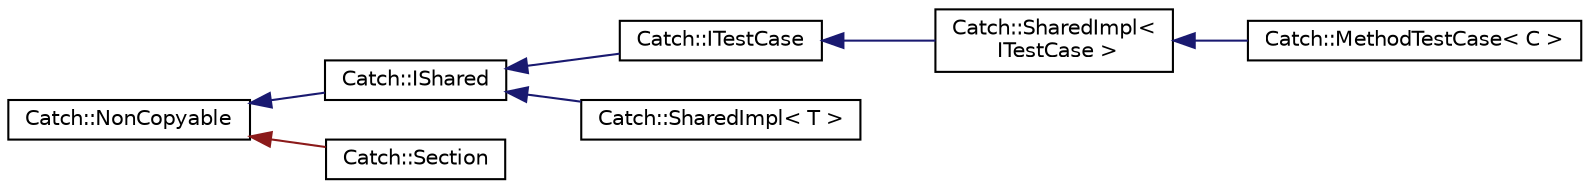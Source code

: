 digraph "Graphical Class Hierarchy"
{
 // LATEX_PDF_SIZE
  edge [fontname="Helvetica",fontsize="10",labelfontname="Helvetica",labelfontsize="10"];
  node [fontname="Helvetica",fontsize="10",shape=record];
  rankdir="LR";
  Node0 [label="Catch::NonCopyable",height=0.2,width=0.4,color="black", fillcolor="white", style="filled",URL="$dc/d1c/classCatch_1_1NonCopyable.html",tooltip=" "];
  Node0 -> Node1 [dir="back",color="midnightblue",fontsize="10",style="solid",fontname="Helvetica"];
  Node1 [label="Catch::IShared",height=0.2,width=0.4,color="black", fillcolor="white", style="filled",URL="$d1/dc1/structCatch_1_1IShared.html",tooltip=" "];
  Node1 -> Node2 [dir="back",color="midnightblue",fontsize="10",style="solid",fontname="Helvetica"];
  Node2 [label="Catch::ITestCase",height=0.2,width=0.4,color="black", fillcolor="white", style="filled",URL="$de/d8c/structCatch_1_1ITestCase.html",tooltip=" "];
  Node2 -> Node3 [dir="back",color="midnightblue",fontsize="10",style="solid",fontname="Helvetica"];
  Node3 [label="Catch::SharedImpl\<\l ITestCase \>",height=0.2,width=0.4,color="black", fillcolor="white", style="filled",URL="$d7/d91/structCatch_1_1SharedImpl.html",tooltip=" "];
  Node3 -> Node4 [dir="back",color="midnightblue",fontsize="10",style="solid",fontname="Helvetica"];
  Node4 [label="Catch::MethodTestCase\< C \>",height=0.2,width=0.4,color="black", fillcolor="white", style="filled",URL="$dc/d89/classCatch_1_1MethodTestCase.html",tooltip=" "];
  Node1 -> Node5 [dir="back",color="midnightblue",fontsize="10",style="solid",fontname="Helvetica"];
  Node5 [label="Catch::SharedImpl\< T \>",height=0.2,width=0.4,color="black", fillcolor="white", style="filled",URL="$d7/d91/structCatch_1_1SharedImpl.html",tooltip=" "];
  Node0 -> Node6 [dir="back",color="firebrick4",fontsize="10",style="solid",fontname="Helvetica"];
  Node6 [label="Catch::Section",height=0.2,width=0.4,color="black", fillcolor="white", style="filled",URL="$da/d10/classCatch_1_1Section.html",tooltip=" "];
}
